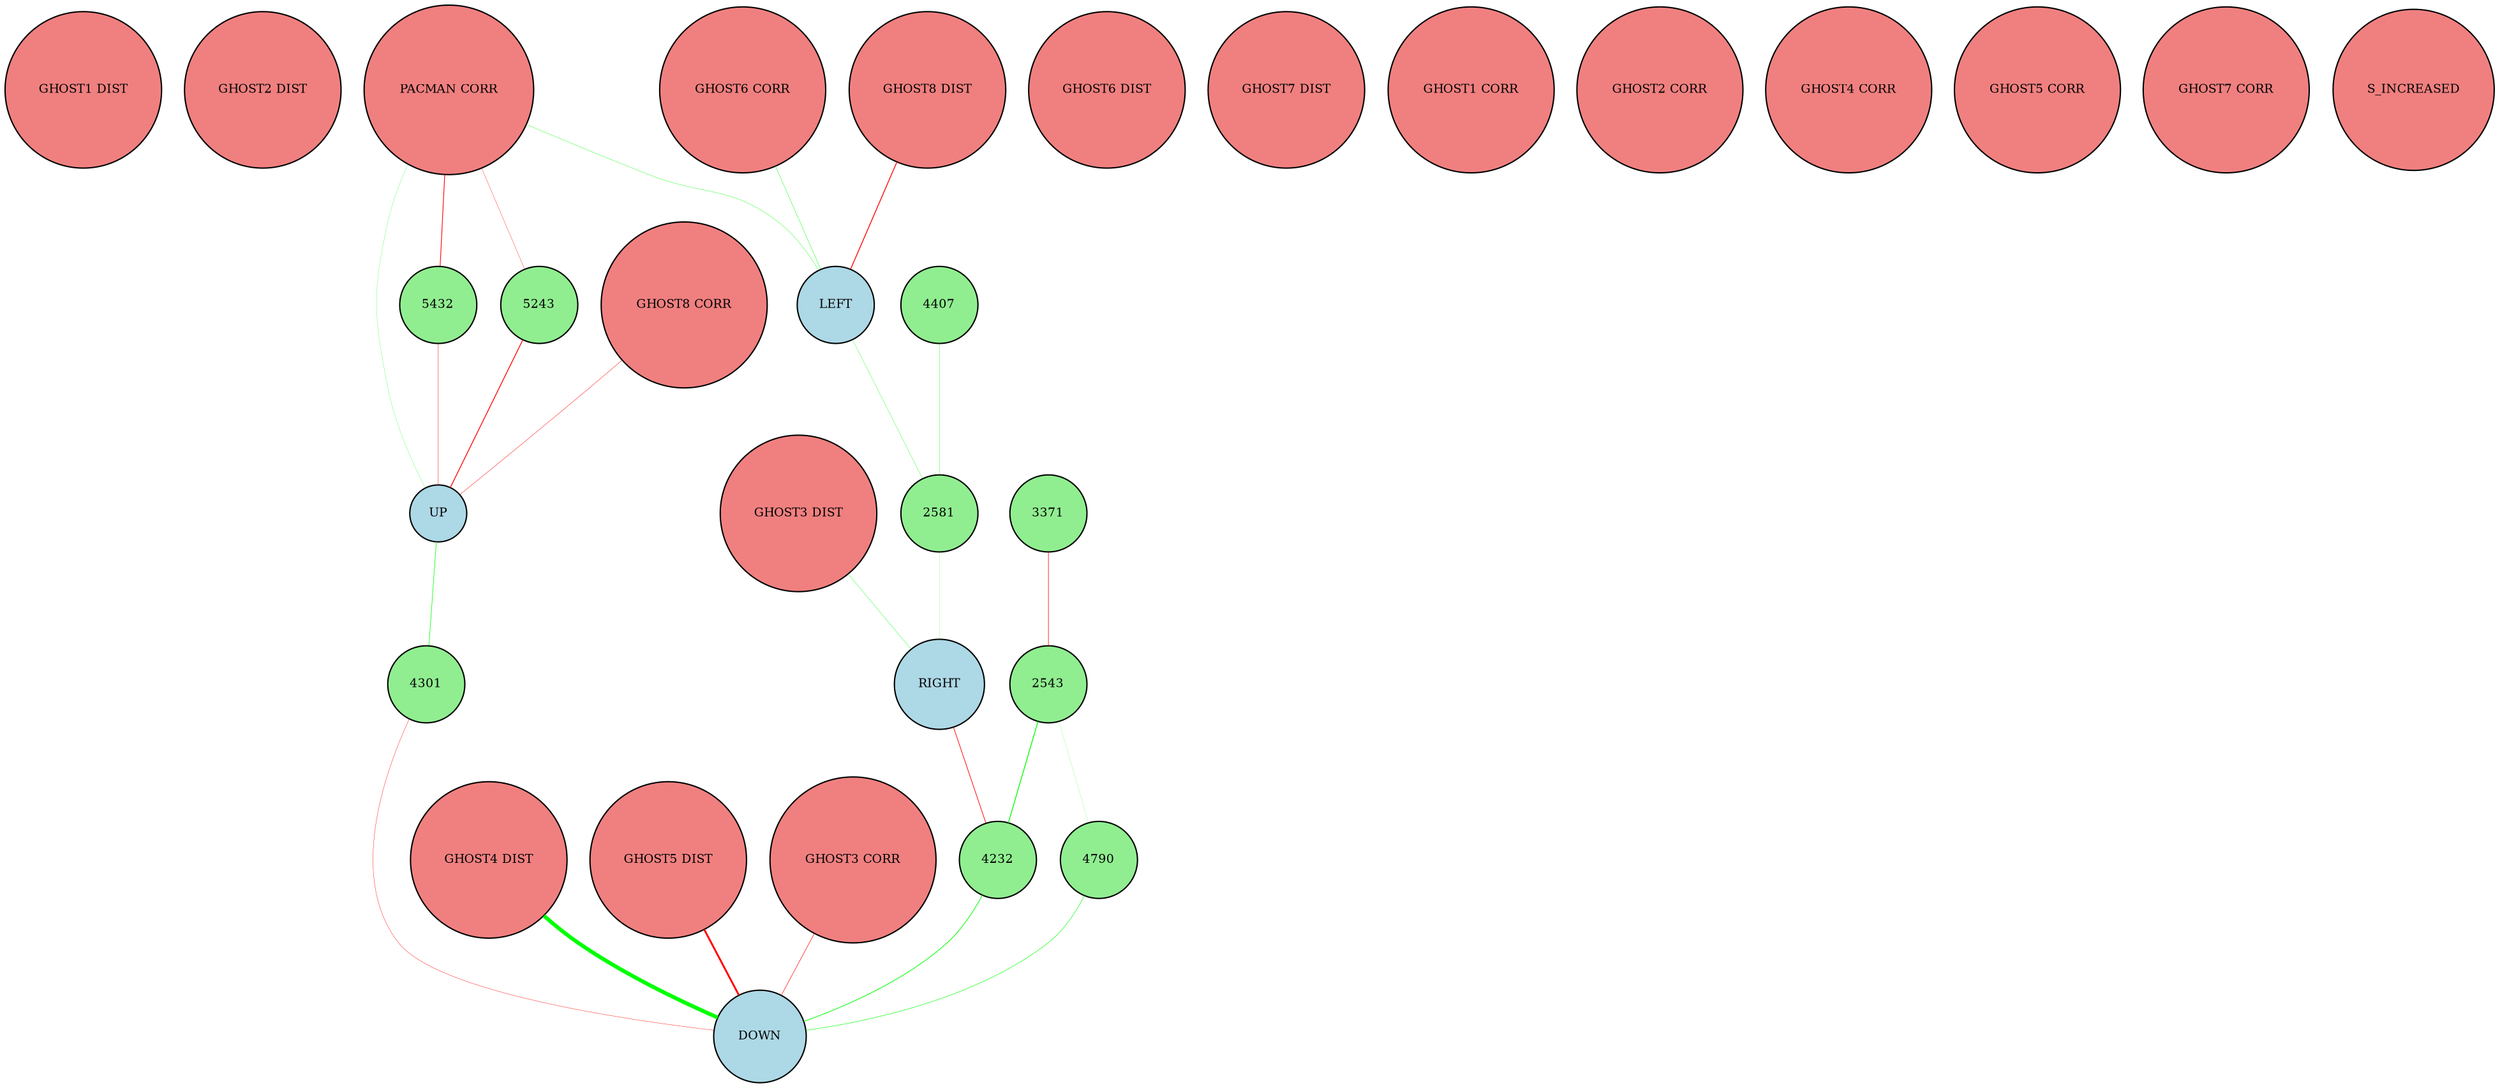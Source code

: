 digraph {
	node [bgcolor=black fontsize=9 height=0.2 shape=circle width=0.2]
	"GHOST1 DIST" [fillcolor=lightcoral shape=circle style=filled]
	"GHOST2 DIST" [fillcolor=lightcoral shape=circle style=filled]
	"GHOST3 DIST" [fillcolor=lightcoral shape=circle style=filled]
	"GHOST4 DIST" [fillcolor=lightcoral shape=circle style=filled]
	"GHOST5 DIST" [fillcolor=lightcoral shape=circle style=filled]
	"GHOST6 DIST" [fillcolor=lightcoral shape=circle style=filled]
	"GHOST7 DIST" [fillcolor=lightcoral shape=circle style=filled]
	"GHOST8 DIST" [fillcolor=lightcoral shape=circle style=filled]
	"GHOST1 CORR" [fillcolor=lightcoral shape=circle style=filled]
	"GHOST2 CORR" [fillcolor=lightcoral shape=circle style=filled]
	"GHOST3 CORR" [fillcolor=lightcoral shape=circle style=filled]
	"GHOST4 CORR" [fillcolor=lightcoral shape=circle style=filled]
	"GHOST5 CORR" [fillcolor=lightcoral shape=circle style=filled]
	"GHOST6 CORR" [fillcolor=lightcoral shape=circle style=filled]
	"GHOST7 CORR" [fillcolor=lightcoral shape=circle style=filled]
	"GHOST8 CORR" [fillcolor=lightcoral shape=circle style=filled]
	"PACMAN CORR" [fillcolor=lightcoral shape=circle style=filled]
	S_INCREASED [fillcolor=lightcoral shape=circle style=filled]
	UP [fillcolor=lightblue style=filled]
	DOWN [fillcolor=lightblue style=filled]
	RIGHT [fillcolor=lightblue style=filled]
	LEFT [fillcolor=lightblue style=filled]
	4232 [fillcolor=lightgreen style=filled]
	3371 [fillcolor=lightgreen style=filled]
	4301 [fillcolor=lightgreen style=filled]
	2543 [fillcolor=lightgreen style=filled]
	2581 [fillcolor=lightgreen style=filled]
	4790 [fillcolor=lightgreen style=filled]
	4407 [fillcolor=lightgreen style=filled]
	5432 [fillcolor=lightgreen style=filled]
	5243 [fillcolor=lightgreen style=filled]
	"PACMAN CORR" -> LEFT [arrowhead=none color=green penwidth=0.20743802332452554 style=solid]
	"GHOST5 DIST" -> DOWN [arrowhead=none color=red penwidth=1.392788299948065 style=solid]
	"PACMAN CORR" -> UP [arrowhead=none color=green penwidth=0.14509668986845592 style=solid]
	"GHOST4 DIST" -> DOWN [arrowhead=none color=green penwidth=2.941114797215065 style=solid]
	"GHOST8 CORR" -> UP [arrowhead=none color=red penwidth=0.24755756833458006 style=solid]
	"GHOST6 CORR" -> LEFT [arrowhead=none color=green penwidth=0.2426440683337688 style=solid]
	2581 -> RIGHT [arrowhead=none color=green penwidth=0.10495612493497737 style=solid]
	3371 -> 2543 [arrowhead=none color=red penwidth=0.39160864163201137 style=solid]
	"GHOST3 CORR" -> DOWN [arrowhead=none color=red penwidth=0.344537207024332 style=solid]
	2543 -> 4232 [arrowhead=none color=green penwidth=0.6315820645710589 style=solid]
	4232 -> DOWN [arrowhead=none color=green penwidth=0.49424441293513455 style=solid]
	"GHOST3 DIST" -> RIGHT [arrowhead=none color=green penwidth=0.20848861414209155 style=solid]
	UP -> 4301 [arrowhead=none color=green penwidth=0.3841980664972511 style=solid]
	4407 -> 2581 [arrowhead=none color=green penwidth=0.19577401867889496 style=solid]
	2543 -> 4790 [arrowhead=none color=green penwidth=0.10304223402304014 style=solid]
	4790 -> DOWN [arrowhead=none color=green penwidth=0.32182948990417637 style=solid]
	"GHOST8 DIST" -> LEFT [arrowhead=none color=red penwidth=0.6447646630821153 style=solid]
	LEFT -> 2581 [arrowhead=none color=green penwidth=0.19559571941746978 style=solid]
	4301 -> DOWN [arrowhead=none color=red penwidth=0.2188038573101329 style=solid]
	"PACMAN CORR" -> 5243 [arrowhead=none color=red penwidth=0.18956244494885055 style=solid]
	5243 -> UP [arrowhead=none color=red penwidth=0.6325883139766006 style=solid]
	"PACMAN CORR" -> 5432 [arrowhead=none color=red penwidth=0.5377392785237689 style=solid]
	5432 -> UP [arrowhead=none color=red penwidth=0.2526781165411487 style=solid]
	RIGHT -> 4232 [arrowhead=none color=red penwidth=0.4638522003503742 style=solid]
}
